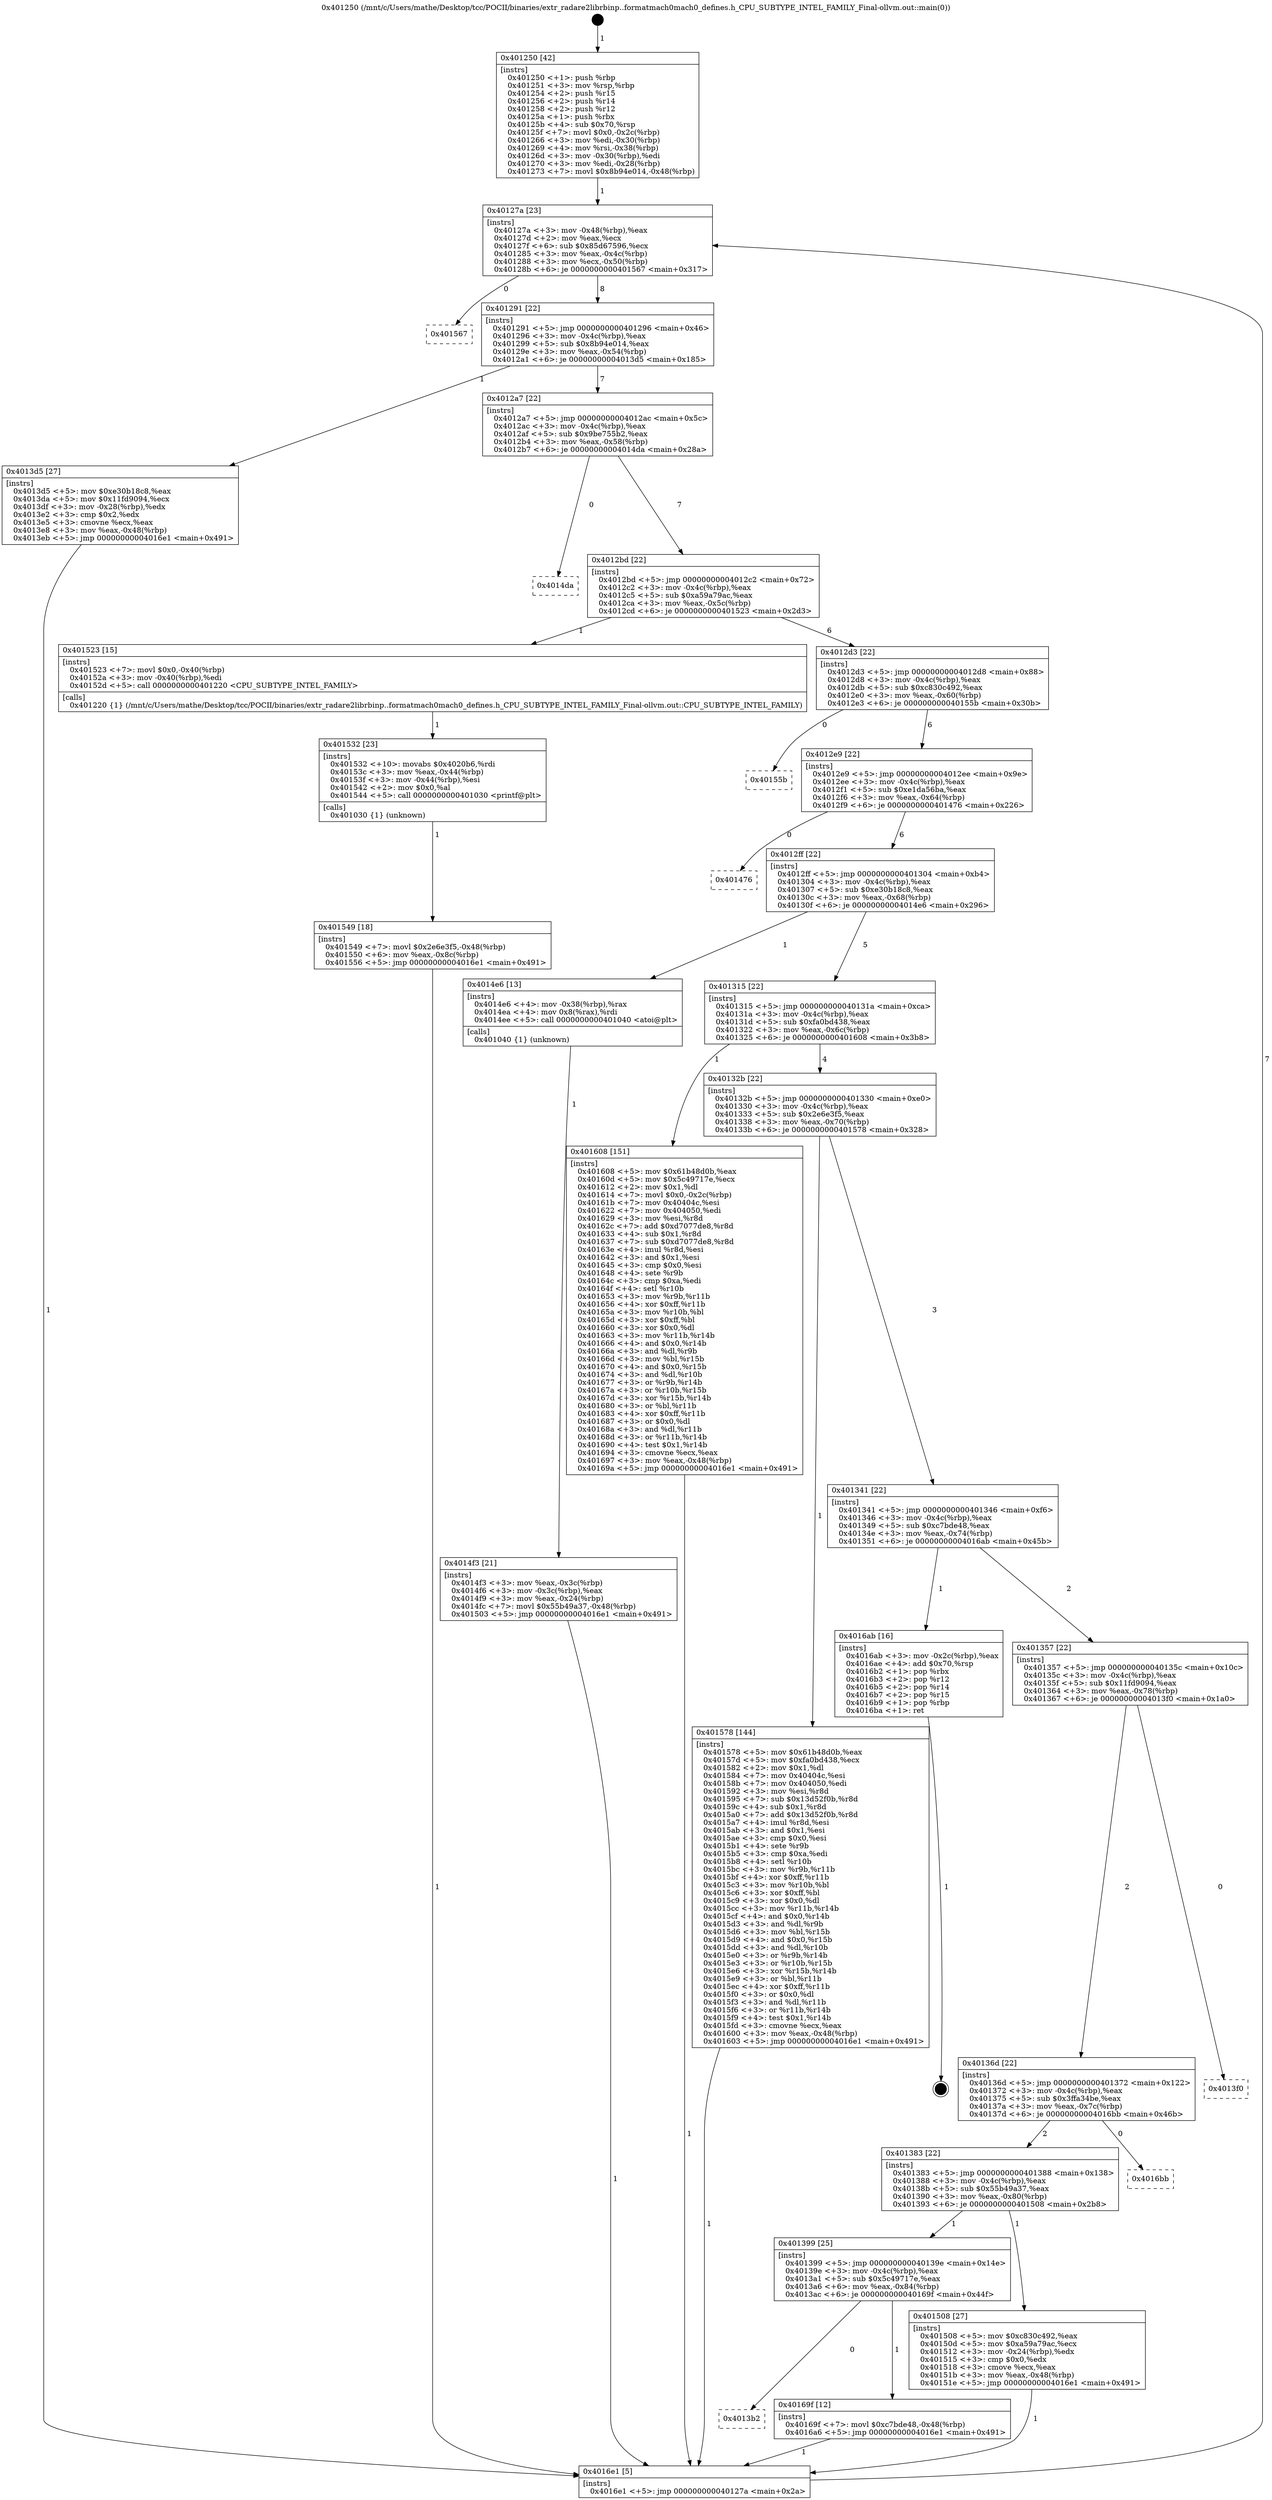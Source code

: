 digraph "0x401250" {
  label = "0x401250 (/mnt/c/Users/mathe/Desktop/tcc/POCII/binaries/extr_radare2librbinp..formatmach0mach0_defines.h_CPU_SUBTYPE_INTEL_FAMILY_Final-ollvm.out::main(0))"
  labelloc = "t"
  node[shape=record]

  Entry [label="",width=0.3,height=0.3,shape=circle,fillcolor=black,style=filled]
  "0x40127a" [label="{
     0x40127a [23]\l
     | [instrs]\l
     &nbsp;&nbsp;0x40127a \<+3\>: mov -0x48(%rbp),%eax\l
     &nbsp;&nbsp;0x40127d \<+2\>: mov %eax,%ecx\l
     &nbsp;&nbsp;0x40127f \<+6\>: sub $0x85d67596,%ecx\l
     &nbsp;&nbsp;0x401285 \<+3\>: mov %eax,-0x4c(%rbp)\l
     &nbsp;&nbsp;0x401288 \<+3\>: mov %ecx,-0x50(%rbp)\l
     &nbsp;&nbsp;0x40128b \<+6\>: je 0000000000401567 \<main+0x317\>\l
  }"]
  "0x401567" [label="{
     0x401567\l
  }", style=dashed]
  "0x401291" [label="{
     0x401291 [22]\l
     | [instrs]\l
     &nbsp;&nbsp;0x401291 \<+5\>: jmp 0000000000401296 \<main+0x46\>\l
     &nbsp;&nbsp;0x401296 \<+3\>: mov -0x4c(%rbp),%eax\l
     &nbsp;&nbsp;0x401299 \<+5\>: sub $0x8b94e014,%eax\l
     &nbsp;&nbsp;0x40129e \<+3\>: mov %eax,-0x54(%rbp)\l
     &nbsp;&nbsp;0x4012a1 \<+6\>: je 00000000004013d5 \<main+0x185\>\l
  }"]
  Exit [label="",width=0.3,height=0.3,shape=circle,fillcolor=black,style=filled,peripheries=2]
  "0x4013d5" [label="{
     0x4013d5 [27]\l
     | [instrs]\l
     &nbsp;&nbsp;0x4013d5 \<+5\>: mov $0xe30b18c8,%eax\l
     &nbsp;&nbsp;0x4013da \<+5\>: mov $0x11fd9094,%ecx\l
     &nbsp;&nbsp;0x4013df \<+3\>: mov -0x28(%rbp),%edx\l
     &nbsp;&nbsp;0x4013e2 \<+3\>: cmp $0x2,%edx\l
     &nbsp;&nbsp;0x4013e5 \<+3\>: cmovne %ecx,%eax\l
     &nbsp;&nbsp;0x4013e8 \<+3\>: mov %eax,-0x48(%rbp)\l
     &nbsp;&nbsp;0x4013eb \<+5\>: jmp 00000000004016e1 \<main+0x491\>\l
  }"]
  "0x4012a7" [label="{
     0x4012a7 [22]\l
     | [instrs]\l
     &nbsp;&nbsp;0x4012a7 \<+5\>: jmp 00000000004012ac \<main+0x5c\>\l
     &nbsp;&nbsp;0x4012ac \<+3\>: mov -0x4c(%rbp),%eax\l
     &nbsp;&nbsp;0x4012af \<+5\>: sub $0x9be755b2,%eax\l
     &nbsp;&nbsp;0x4012b4 \<+3\>: mov %eax,-0x58(%rbp)\l
     &nbsp;&nbsp;0x4012b7 \<+6\>: je 00000000004014da \<main+0x28a\>\l
  }"]
  "0x4016e1" [label="{
     0x4016e1 [5]\l
     | [instrs]\l
     &nbsp;&nbsp;0x4016e1 \<+5\>: jmp 000000000040127a \<main+0x2a\>\l
  }"]
  "0x401250" [label="{
     0x401250 [42]\l
     | [instrs]\l
     &nbsp;&nbsp;0x401250 \<+1\>: push %rbp\l
     &nbsp;&nbsp;0x401251 \<+3\>: mov %rsp,%rbp\l
     &nbsp;&nbsp;0x401254 \<+2\>: push %r15\l
     &nbsp;&nbsp;0x401256 \<+2\>: push %r14\l
     &nbsp;&nbsp;0x401258 \<+2\>: push %r12\l
     &nbsp;&nbsp;0x40125a \<+1\>: push %rbx\l
     &nbsp;&nbsp;0x40125b \<+4\>: sub $0x70,%rsp\l
     &nbsp;&nbsp;0x40125f \<+7\>: movl $0x0,-0x2c(%rbp)\l
     &nbsp;&nbsp;0x401266 \<+3\>: mov %edi,-0x30(%rbp)\l
     &nbsp;&nbsp;0x401269 \<+4\>: mov %rsi,-0x38(%rbp)\l
     &nbsp;&nbsp;0x40126d \<+3\>: mov -0x30(%rbp),%edi\l
     &nbsp;&nbsp;0x401270 \<+3\>: mov %edi,-0x28(%rbp)\l
     &nbsp;&nbsp;0x401273 \<+7\>: movl $0x8b94e014,-0x48(%rbp)\l
  }"]
  "0x4013b2" [label="{
     0x4013b2\l
  }", style=dashed]
  "0x4014da" [label="{
     0x4014da\l
  }", style=dashed]
  "0x4012bd" [label="{
     0x4012bd [22]\l
     | [instrs]\l
     &nbsp;&nbsp;0x4012bd \<+5\>: jmp 00000000004012c2 \<main+0x72\>\l
     &nbsp;&nbsp;0x4012c2 \<+3\>: mov -0x4c(%rbp),%eax\l
     &nbsp;&nbsp;0x4012c5 \<+5\>: sub $0xa59a79ac,%eax\l
     &nbsp;&nbsp;0x4012ca \<+3\>: mov %eax,-0x5c(%rbp)\l
     &nbsp;&nbsp;0x4012cd \<+6\>: je 0000000000401523 \<main+0x2d3\>\l
  }"]
  "0x40169f" [label="{
     0x40169f [12]\l
     | [instrs]\l
     &nbsp;&nbsp;0x40169f \<+7\>: movl $0xc7bde48,-0x48(%rbp)\l
     &nbsp;&nbsp;0x4016a6 \<+5\>: jmp 00000000004016e1 \<main+0x491\>\l
  }"]
  "0x401523" [label="{
     0x401523 [15]\l
     | [instrs]\l
     &nbsp;&nbsp;0x401523 \<+7\>: movl $0x0,-0x40(%rbp)\l
     &nbsp;&nbsp;0x40152a \<+3\>: mov -0x40(%rbp),%edi\l
     &nbsp;&nbsp;0x40152d \<+5\>: call 0000000000401220 \<CPU_SUBTYPE_INTEL_FAMILY\>\l
     | [calls]\l
     &nbsp;&nbsp;0x401220 \{1\} (/mnt/c/Users/mathe/Desktop/tcc/POCII/binaries/extr_radare2librbinp..formatmach0mach0_defines.h_CPU_SUBTYPE_INTEL_FAMILY_Final-ollvm.out::CPU_SUBTYPE_INTEL_FAMILY)\l
  }"]
  "0x4012d3" [label="{
     0x4012d3 [22]\l
     | [instrs]\l
     &nbsp;&nbsp;0x4012d3 \<+5\>: jmp 00000000004012d8 \<main+0x88\>\l
     &nbsp;&nbsp;0x4012d8 \<+3\>: mov -0x4c(%rbp),%eax\l
     &nbsp;&nbsp;0x4012db \<+5\>: sub $0xc830c492,%eax\l
     &nbsp;&nbsp;0x4012e0 \<+3\>: mov %eax,-0x60(%rbp)\l
     &nbsp;&nbsp;0x4012e3 \<+6\>: je 000000000040155b \<main+0x30b\>\l
  }"]
  "0x401549" [label="{
     0x401549 [18]\l
     | [instrs]\l
     &nbsp;&nbsp;0x401549 \<+7\>: movl $0x2e6e3f5,-0x48(%rbp)\l
     &nbsp;&nbsp;0x401550 \<+6\>: mov %eax,-0x8c(%rbp)\l
     &nbsp;&nbsp;0x401556 \<+5\>: jmp 00000000004016e1 \<main+0x491\>\l
  }"]
  "0x40155b" [label="{
     0x40155b\l
  }", style=dashed]
  "0x4012e9" [label="{
     0x4012e9 [22]\l
     | [instrs]\l
     &nbsp;&nbsp;0x4012e9 \<+5\>: jmp 00000000004012ee \<main+0x9e\>\l
     &nbsp;&nbsp;0x4012ee \<+3\>: mov -0x4c(%rbp),%eax\l
     &nbsp;&nbsp;0x4012f1 \<+5\>: sub $0xe1da56ba,%eax\l
     &nbsp;&nbsp;0x4012f6 \<+3\>: mov %eax,-0x64(%rbp)\l
     &nbsp;&nbsp;0x4012f9 \<+6\>: je 0000000000401476 \<main+0x226\>\l
  }"]
  "0x401532" [label="{
     0x401532 [23]\l
     | [instrs]\l
     &nbsp;&nbsp;0x401532 \<+10\>: movabs $0x4020b6,%rdi\l
     &nbsp;&nbsp;0x40153c \<+3\>: mov %eax,-0x44(%rbp)\l
     &nbsp;&nbsp;0x40153f \<+3\>: mov -0x44(%rbp),%esi\l
     &nbsp;&nbsp;0x401542 \<+2\>: mov $0x0,%al\l
     &nbsp;&nbsp;0x401544 \<+5\>: call 0000000000401030 \<printf@plt\>\l
     | [calls]\l
     &nbsp;&nbsp;0x401030 \{1\} (unknown)\l
  }"]
  "0x401476" [label="{
     0x401476\l
  }", style=dashed]
  "0x4012ff" [label="{
     0x4012ff [22]\l
     | [instrs]\l
     &nbsp;&nbsp;0x4012ff \<+5\>: jmp 0000000000401304 \<main+0xb4\>\l
     &nbsp;&nbsp;0x401304 \<+3\>: mov -0x4c(%rbp),%eax\l
     &nbsp;&nbsp;0x401307 \<+5\>: sub $0xe30b18c8,%eax\l
     &nbsp;&nbsp;0x40130c \<+3\>: mov %eax,-0x68(%rbp)\l
     &nbsp;&nbsp;0x40130f \<+6\>: je 00000000004014e6 \<main+0x296\>\l
  }"]
  "0x401399" [label="{
     0x401399 [25]\l
     | [instrs]\l
     &nbsp;&nbsp;0x401399 \<+5\>: jmp 000000000040139e \<main+0x14e\>\l
     &nbsp;&nbsp;0x40139e \<+3\>: mov -0x4c(%rbp),%eax\l
     &nbsp;&nbsp;0x4013a1 \<+5\>: sub $0x5c49717e,%eax\l
     &nbsp;&nbsp;0x4013a6 \<+6\>: mov %eax,-0x84(%rbp)\l
     &nbsp;&nbsp;0x4013ac \<+6\>: je 000000000040169f \<main+0x44f\>\l
  }"]
  "0x4014e6" [label="{
     0x4014e6 [13]\l
     | [instrs]\l
     &nbsp;&nbsp;0x4014e6 \<+4\>: mov -0x38(%rbp),%rax\l
     &nbsp;&nbsp;0x4014ea \<+4\>: mov 0x8(%rax),%rdi\l
     &nbsp;&nbsp;0x4014ee \<+5\>: call 0000000000401040 \<atoi@plt\>\l
     | [calls]\l
     &nbsp;&nbsp;0x401040 \{1\} (unknown)\l
  }"]
  "0x401315" [label="{
     0x401315 [22]\l
     | [instrs]\l
     &nbsp;&nbsp;0x401315 \<+5\>: jmp 000000000040131a \<main+0xca\>\l
     &nbsp;&nbsp;0x40131a \<+3\>: mov -0x4c(%rbp),%eax\l
     &nbsp;&nbsp;0x40131d \<+5\>: sub $0xfa0bd438,%eax\l
     &nbsp;&nbsp;0x401322 \<+3\>: mov %eax,-0x6c(%rbp)\l
     &nbsp;&nbsp;0x401325 \<+6\>: je 0000000000401608 \<main+0x3b8\>\l
  }"]
  "0x4014f3" [label="{
     0x4014f3 [21]\l
     | [instrs]\l
     &nbsp;&nbsp;0x4014f3 \<+3\>: mov %eax,-0x3c(%rbp)\l
     &nbsp;&nbsp;0x4014f6 \<+3\>: mov -0x3c(%rbp),%eax\l
     &nbsp;&nbsp;0x4014f9 \<+3\>: mov %eax,-0x24(%rbp)\l
     &nbsp;&nbsp;0x4014fc \<+7\>: movl $0x55b49a37,-0x48(%rbp)\l
     &nbsp;&nbsp;0x401503 \<+5\>: jmp 00000000004016e1 \<main+0x491\>\l
  }"]
  "0x401508" [label="{
     0x401508 [27]\l
     | [instrs]\l
     &nbsp;&nbsp;0x401508 \<+5\>: mov $0xc830c492,%eax\l
     &nbsp;&nbsp;0x40150d \<+5\>: mov $0xa59a79ac,%ecx\l
     &nbsp;&nbsp;0x401512 \<+3\>: mov -0x24(%rbp),%edx\l
     &nbsp;&nbsp;0x401515 \<+3\>: cmp $0x0,%edx\l
     &nbsp;&nbsp;0x401518 \<+3\>: cmove %ecx,%eax\l
     &nbsp;&nbsp;0x40151b \<+3\>: mov %eax,-0x48(%rbp)\l
     &nbsp;&nbsp;0x40151e \<+5\>: jmp 00000000004016e1 \<main+0x491\>\l
  }"]
  "0x401608" [label="{
     0x401608 [151]\l
     | [instrs]\l
     &nbsp;&nbsp;0x401608 \<+5\>: mov $0x61b48d0b,%eax\l
     &nbsp;&nbsp;0x40160d \<+5\>: mov $0x5c49717e,%ecx\l
     &nbsp;&nbsp;0x401612 \<+2\>: mov $0x1,%dl\l
     &nbsp;&nbsp;0x401614 \<+7\>: movl $0x0,-0x2c(%rbp)\l
     &nbsp;&nbsp;0x40161b \<+7\>: mov 0x40404c,%esi\l
     &nbsp;&nbsp;0x401622 \<+7\>: mov 0x404050,%edi\l
     &nbsp;&nbsp;0x401629 \<+3\>: mov %esi,%r8d\l
     &nbsp;&nbsp;0x40162c \<+7\>: add $0xd7077de8,%r8d\l
     &nbsp;&nbsp;0x401633 \<+4\>: sub $0x1,%r8d\l
     &nbsp;&nbsp;0x401637 \<+7\>: sub $0xd7077de8,%r8d\l
     &nbsp;&nbsp;0x40163e \<+4\>: imul %r8d,%esi\l
     &nbsp;&nbsp;0x401642 \<+3\>: and $0x1,%esi\l
     &nbsp;&nbsp;0x401645 \<+3\>: cmp $0x0,%esi\l
     &nbsp;&nbsp;0x401648 \<+4\>: sete %r9b\l
     &nbsp;&nbsp;0x40164c \<+3\>: cmp $0xa,%edi\l
     &nbsp;&nbsp;0x40164f \<+4\>: setl %r10b\l
     &nbsp;&nbsp;0x401653 \<+3\>: mov %r9b,%r11b\l
     &nbsp;&nbsp;0x401656 \<+4\>: xor $0xff,%r11b\l
     &nbsp;&nbsp;0x40165a \<+3\>: mov %r10b,%bl\l
     &nbsp;&nbsp;0x40165d \<+3\>: xor $0xff,%bl\l
     &nbsp;&nbsp;0x401660 \<+3\>: xor $0x0,%dl\l
     &nbsp;&nbsp;0x401663 \<+3\>: mov %r11b,%r14b\l
     &nbsp;&nbsp;0x401666 \<+4\>: and $0x0,%r14b\l
     &nbsp;&nbsp;0x40166a \<+3\>: and %dl,%r9b\l
     &nbsp;&nbsp;0x40166d \<+3\>: mov %bl,%r15b\l
     &nbsp;&nbsp;0x401670 \<+4\>: and $0x0,%r15b\l
     &nbsp;&nbsp;0x401674 \<+3\>: and %dl,%r10b\l
     &nbsp;&nbsp;0x401677 \<+3\>: or %r9b,%r14b\l
     &nbsp;&nbsp;0x40167a \<+3\>: or %r10b,%r15b\l
     &nbsp;&nbsp;0x40167d \<+3\>: xor %r15b,%r14b\l
     &nbsp;&nbsp;0x401680 \<+3\>: or %bl,%r11b\l
     &nbsp;&nbsp;0x401683 \<+4\>: xor $0xff,%r11b\l
     &nbsp;&nbsp;0x401687 \<+3\>: or $0x0,%dl\l
     &nbsp;&nbsp;0x40168a \<+3\>: and %dl,%r11b\l
     &nbsp;&nbsp;0x40168d \<+3\>: or %r11b,%r14b\l
     &nbsp;&nbsp;0x401690 \<+4\>: test $0x1,%r14b\l
     &nbsp;&nbsp;0x401694 \<+3\>: cmovne %ecx,%eax\l
     &nbsp;&nbsp;0x401697 \<+3\>: mov %eax,-0x48(%rbp)\l
     &nbsp;&nbsp;0x40169a \<+5\>: jmp 00000000004016e1 \<main+0x491\>\l
  }"]
  "0x40132b" [label="{
     0x40132b [22]\l
     | [instrs]\l
     &nbsp;&nbsp;0x40132b \<+5\>: jmp 0000000000401330 \<main+0xe0\>\l
     &nbsp;&nbsp;0x401330 \<+3\>: mov -0x4c(%rbp),%eax\l
     &nbsp;&nbsp;0x401333 \<+5\>: sub $0x2e6e3f5,%eax\l
     &nbsp;&nbsp;0x401338 \<+3\>: mov %eax,-0x70(%rbp)\l
     &nbsp;&nbsp;0x40133b \<+6\>: je 0000000000401578 \<main+0x328\>\l
  }"]
  "0x401383" [label="{
     0x401383 [22]\l
     | [instrs]\l
     &nbsp;&nbsp;0x401383 \<+5\>: jmp 0000000000401388 \<main+0x138\>\l
     &nbsp;&nbsp;0x401388 \<+3\>: mov -0x4c(%rbp),%eax\l
     &nbsp;&nbsp;0x40138b \<+5\>: sub $0x55b49a37,%eax\l
     &nbsp;&nbsp;0x401390 \<+3\>: mov %eax,-0x80(%rbp)\l
     &nbsp;&nbsp;0x401393 \<+6\>: je 0000000000401508 \<main+0x2b8\>\l
  }"]
  "0x401578" [label="{
     0x401578 [144]\l
     | [instrs]\l
     &nbsp;&nbsp;0x401578 \<+5\>: mov $0x61b48d0b,%eax\l
     &nbsp;&nbsp;0x40157d \<+5\>: mov $0xfa0bd438,%ecx\l
     &nbsp;&nbsp;0x401582 \<+2\>: mov $0x1,%dl\l
     &nbsp;&nbsp;0x401584 \<+7\>: mov 0x40404c,%esi\l
     &nbsp;&nbsp;0x40158b \<+7\>: mov 0x404050,%edi\l
     &nbsp;&nbsp;0x401592 \<+3\>: mov %esi,%r8d\l
     &nbsp;&nbsp;0x401595 \<+7\>: sub $0x13d52f0b,%r8d\l
     &nbsp;&nbsp;0x40159c \<+4\>: sub $0x1,%r8d\l
     &nbsp;&nbsp;0x4015a0 \<+7\>: add $0x13d52f0b,%r8d\l
     &nbsp;&nbsp;0x4015a7 \<+4\>: imul %r8d,%esi\l
     &nbsp;&nbsp;0x4015ab \<+3\>: and $0x1,%esi\l
     &nbsp;&nbsp;0x4015ae \<+3\>: cmp $0x0,%esi\l
     &nbsp;&nbsp;0x4015b1 \<+4\>: sete %r9b\l
     &nbsp;&nbsp;0x4015b5 \<+3\>: cmp $0xa,%edi\l
     &nbsp;&nbsp;0x4015b8 \<+4\>: setl %r10b\l
     &nbsp;&nbsp;0x4015bc \<+3\>: mov %r9b,%r11b\l
     &nbsp;&nbsp;0x4015bf \<+4\>: xor $0xff,%r11b\l
     &nbsp;&nbsp;0x4015c3 \<+3\>: mov %r10b,%bl\l
     &nbsp;&nbsp;0x4015c6 \<+3\>: xor $0xff,%bl\l
     &nbsp;&nbsp;0x4015c9 \<+3\>: xor $0x0,%dl\l
     &nbsp;&nbsp;0x4015cc \<+3\>: mov %r11b,%r14b\l
     &nbsp;&nbsp;0x4015cf \<+4\>: and $0x0,%r14b\l
     &nbsp;&nbsp;0x4015d3 \<+3\>: and %dl,%r9b\l
     &nbsp;&nbsp;0x4015d6 \<+3\>: mov %bl,%r15b\l
     &nbsp;&nbsp;0x4015d9 \<+4\>: and $0x0,%r15b\l
     &nbsp;&nbsp;0x4015dd \<+3\>: and %dl,%r10b\l
     &nbsp;&nbsp;0x4015e0 \<+3\>: or %r9b,%r14b\l
     &nbsp;&nbsp;0x4015e3 \<+3\>: or %r10b,%r15b\l
     &nbsp;&nbsp;0x4015e6 \<+3\>: xor %r15b,%r14b\l
     &nbsp;&nbsp;0x4015e9 \<+3\>: or %bl,%r11b\l
     &nbsp;&nbsp;0x4015ec \<+4\>: xor $0xff,%r11b\l
     &nbsp;&nbsp;0x4015f0 \<+3\>: or $0x0,%dl\l
     &nbsp;&nbsp;0x4015f3 \<+3\>: and %dl,%r11b\l
     &nbsp;&nbsp;0x4015f6 \<+3\>: or %r11b,%r14b\l
     &nbsp;&nbsp;0x4015f9 \<+4\>: test $0x1,%r14b\l
     &nbsp;&nbsp;0x4015fd \<+3\>: cmovne %ecx,%eax\l
     &nbsp;&nbsp;0x401600 \<+3\>: mov %eax,-0x48(%rbp)\l
     &nbsp;&nbsp;0x401603 \<+5\>: jmp 00000000004016e1 \<main+0x491\>\l
  }"]
  "0x401341" [label="{
     0x401341 [22]\l
     | [instrs]\l
     &nbsp;&nbsp;0x401341 \<+5\>: jmp 0000000000401346 \<main+0xf6\>\l
     &nbsp;&nbsp;0x401346 \<+3\>: mov -0x4c(%rbp),%eax\l
     &nbsp;&nbsp;0x401349 \<+5\>: sub $0xc7bde48,%eax\l
     &nbsp;&nbsp;0x40134e \<+3\>: mov %eax,-0x74(%rbp)\l
     &nbsp;&nbsp;0x401351 \<+6\>: je 00000000004016ab \<main+0x45b\>\l
  }"]
  "0x4016bb" [label="{
     0x4016bb\l
  }", style=dashed]
  "0x4016ab" [label="{
     0x4016ab [16]\l
     | [instrs]\l
     &nbsp;&nbsp;0x4016ab \<+3\>: mov -0x2c(%rbp),%eax\l
     &nbsp;&nbsp;0x4016ae \<+4\>: add $0x70,%rsp\l
     &nbsp;&nbsp;0x4016b2 \<+1\>: pop %rbx\l
     &nbsp;&nbsp;0x4016b3 \<+2\>: pop %r12\l
     &nbsp;&nbsp;0x4016b5 \<+2\>: pop %r14\l
     &nbsp;&nbsp;0x4016b7 \<+2\>: pop %r15\l
     &nbsp;&nbsp;0x4016b9 \<+1\>: pop %rbp\l
     &nbsp;&nbsp;0x4016ba \<+1\>: ret\l
  }"]
  "0x401357" [label="{
     0x401357 [22]\l
     | [instrs]\l
     &nbsp;&nbsp;0x401357 \<+5\>: jmp 000000000040135c \<main+0x10c\>\l
     &nbsp;&nbsp;0x40135c \<+3\>: mov -0x4c(%rbp),%eax\l
     &nbsp;&nbsp;0x40135f \<+5\>: sub $0x11fd9094,%eax\l
     &nbsp;&nbsp;0x401364 \<+3\>: mov %eax,-0x78(%rbp)\l
     &nbsp;&nbsp;0x401367 \<+6\>: je 00000000004013f0 \<main+0x1a0\>\l
  }"]
  "0x40136d" [label="{
     0x40136d [22]\l
     | [instrs]\l
     &nbsp;&nbsp;0x40136d \<+5\>: jmp 0000000000401372 \<main+0x122\>\l
     &nbsp;&nbsp;0x401372 \<+3\>: mov -0x4c(%rbp),%eax\l
     &nbsp;&nbsp;0x401375 \<+5\>: sub $0x3ffa34be,%eax\l
     &nbsp;&nbsp;0x40137a \<+3\>: mov %eax,-0x7c(%rbp)\l
     &nbsp;&nbsp;0x40137d \<+6\>: je 00000000004016bb \<main+0x46b\>\l
  }"]
  "0x4013f0" [label="{
     0x4013f0\l
  }", style=dashed]
  Entry -> "0x401250" [label=" 1"]
  "0x40127a" -> "0x401567" [label=" 0"]
  "0x40127a" -> "0x401291" [label=" 8"]
  "0x4016ab" -> Exit [label=" 1"]
  "0x401291" -> "0x4013d5" [label=" 1"]
  "0x401291" -> "0x4012a7" [label=" 7"]
  "0x4013d5" -> "0x4016e1" [label=" 1"]
  "0x401250" -> "0x40127a" [label=" 1"]
  "0x4016e1" -> "0x40127a" [label=" 7"]
  "0x40169f" -> "0x4016e1" [label=" 1"]
  "0x4012a7" -> "0x4014da" [label=" 0"]
  "0x4012a7" -> "0x4012bd" [label=" 7"]
  "0x401399" -> "0x4013b2" [label=" 0"]
  "0x4012bd" -> "0x401523" [label=" 1"]
  "0x4012bd" -> "0x4012d3" [label=" 6"]
  "0x401399" -> "0x40169f" [label=" 1"]
  "0x4012d3" -> "0x40155b" [label=" 0"]
  "0x4012d3" -> "0x4012e9" [label=" 6"]
  "0x401608" -> "0x4016e1" [label=" 1"]
  "0x4012e9" -> "0x401476" [label=" 0"]
  "0x4012e9" -> "0x4012ff" [label=" 6"]
  "0x401578" -> "0x4016e1" [label=" 1"]
  "0x4012ff" -> "0x4014e6" [label=" 1"]
  "0x4012ff" -> "0x401315" [label=" 5"]
  "0x4014e6" -> "0x4014f3" [label=" 1"]
  "0x4014f3" -> "0x4016e1" [label=" 1"]
  "0x401549" -> "0x4016e1" [label=" 1"]
  "0x401315" -> "0x401608" [label=" 1"]
  "0x401315" -> "0x40132b" [label=" 4"]
  "0x401532" -> "0x401549" [label=" 1"]
  "0x40132b" -> "0x401578" [label=" 1"]
  "0x40132b" -> "0x401341" [label=" 3"]
  "0x401508" -> "0x4016e1" [label=" 1"]
  "0x401341" -> "0x4016ab" [label=" 1"]
  "0x401341" -> "0x401357" [label=" 2"]
  "0x401383" -> "0x401399" [label=" 1"]
  "0x401357" -> "0x4013f0" [label=" 0"]
  "0x401357" -> "0x40136d" [label=" 2"]
  "0x401383" -> "0x401508" [label=" 1"]
  "0x40136d" -> "0x4016bb" [label=" 0"]
  "0x40136d" -> "0x401383" [label=" 2"]
  "0x401523" -> "0x401532" [label=" 1"]
}
